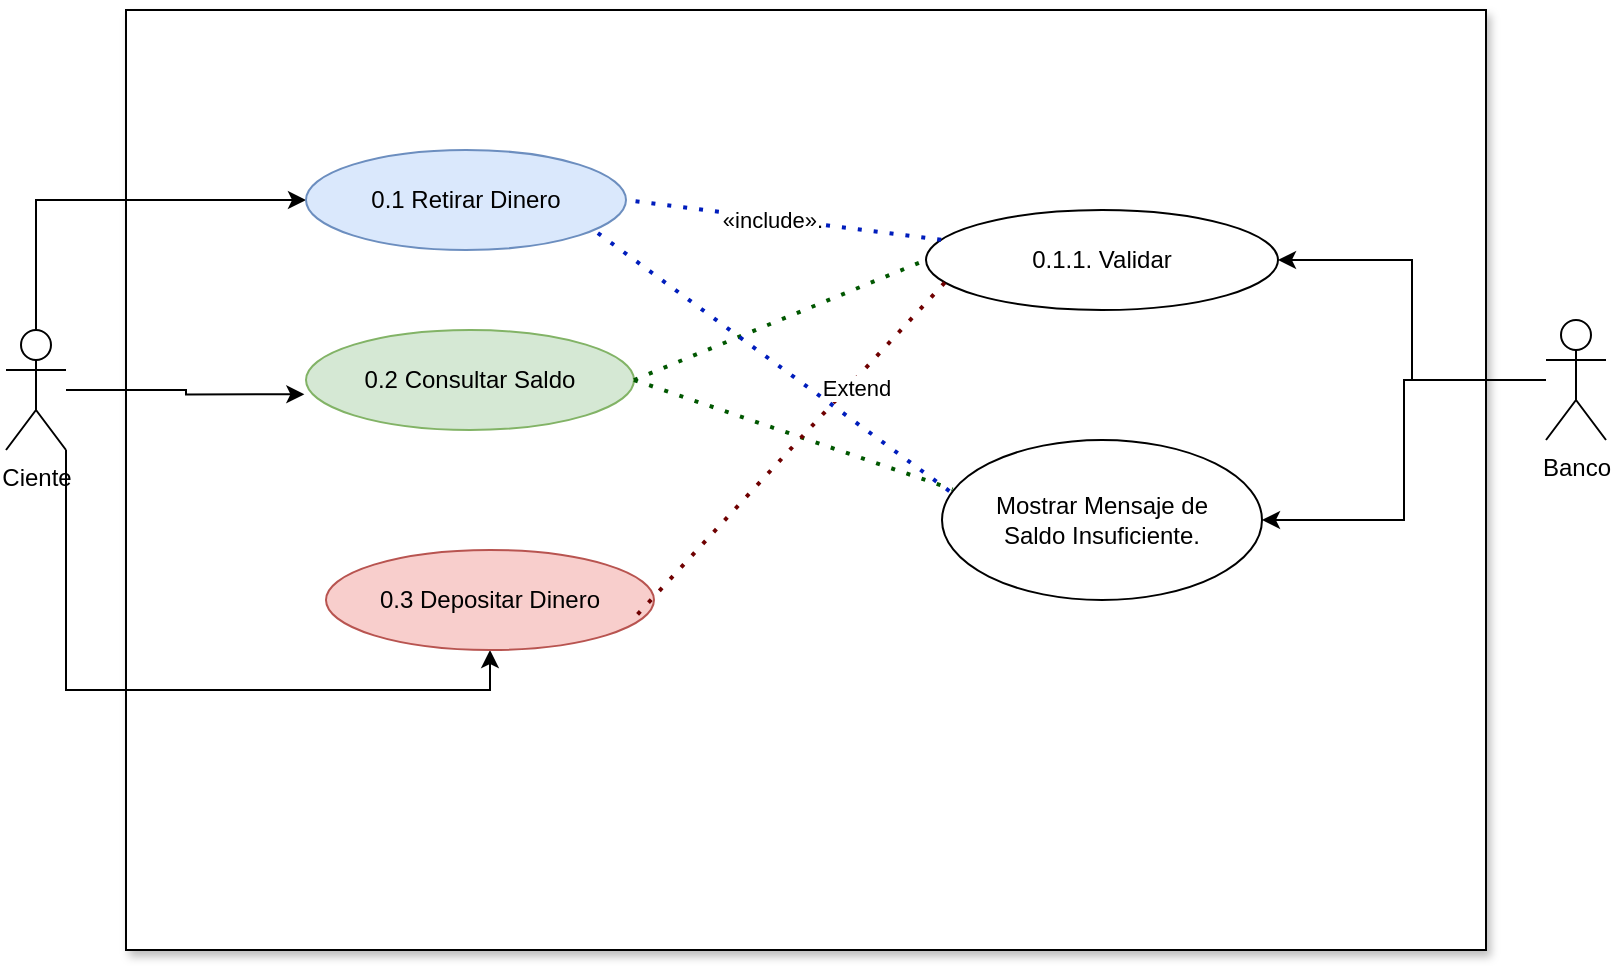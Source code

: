 <mxfile version="26.0.14">
  <diagram name="Página-1" id="tWMWk7vwW38Ka4dlE-s7">
    <mxGraphModel dx="1434" dy="746" grid="1" gridSize="10" guides="1" tooltips="1" connect="1" arrows="1" fold="1" page="1" pageScale="1" pageWidth="827" pageHeight="1169" math="0" shadow="0">
      <root>
        <mxCell id="0" />
        <mxCell id="1" parent="0" />
        <mxCell id="SNL9erzOYmYFDCcE5JRN-21" value="" style="rounded=0;whiteSpace=wrap;html=1;glass=0;shadow=1;" parent="1" vertex="1">
          <mxGeometry x="70" y="670" width="680" height="470" as="geometry" />
        </mxCell>
        <mxCell id="SNL9erzOYmYFDCcE5JRN-26" style="edgeStyle=orthogonalEdgeStyle;rounded=0;orthogonalLoop=1;jettySize=auto;html=1;" parent="1" source="SNL9erzOYmYFDCcE5JRN-20" target="SNL9erzOYmYFDCcE5JRN-23" edge="1">
          <mxGeometry relative="1" as="geometry">
            <Array as="points">
              <mxPoint x="25" y="765" />
            </Array>
          </mxGeometry>
        </mxCell>
        <mxCell id="SNL9erzOYmYFDCcE5JRN-28" style="edgeStyle=orthogonalEdgeStyle;rounded=0;orthogonalLoop=1;jettySize=auto;html=1;entryX=0.5;entryY=1;entryDx=0;entryDy=0;" parent="1" source="SNL9erzOYmYFDCcE5JRN-20" target="SNL9erzOYmYFDCcE5JRN-25" edge="1">
          <mxGeometry relative="1" as="geometry">
            <Array as="points">
              <mxPoint x="40" y="1010" />
              <mxPoint x="252" y="1010" />
            </Array>
          </mxGeometry>
        </mxCell>
        <mxCell id="SNL9erzOYmYFDCcE5JRN-20" value="&lt;span style=&quot;background-color: transparent; color: light-dark(rgb(0, 0, 0), rgb(255, 255, 255));&quot;&gt;Ciente&lt;/span&gt;&lt;div&gt;&lt;div&gt;&lt;font style=&quot;vertical-align: inherit;&quot;&gt;&lt;font style=&quot;vertical-align: inherit;&quot;&gt;&lt;br&gt;&lt;/font&gt;&lt;/font&gt;&lt;/div&gt;&lt;/div&gt;" style="shape=umlActor;verticalLabelPosition=bottom;verticalAlign=top;html=1;outlineConnect=0;" parent="1" vertex="1">
          <mxGeometry x="10" y="830" width="30" height="60" as="geometry" />
        </mxCell>
        <mxCell id="SNL9erzOYmYFDCcE5JRN-23" value="0.1 Retirar Dinero" style="ellipse;whiteSpace=wrap;html=1;fillColor=#dae8fc;strokeColor=#6c8ebf;" parent="1" vertex="1">
          <mxGeometry x="160" y="740" width="160" height="50" as="geometry" />
        </mxCell>
        <mxCell id="SNL9erzOYmYFDCcE5JRN-24" value="0.2 Consultar Saldo" style="ellipse;whiteSpace=wrap;html=1;fillColor=#d5e8d4;strokeColor=#82b366;" parent="1" vertex="1">
          <mxGeometry x="160" y="830" width="164" height="50" as="geometry" />
        </mxCell>
        <mxCell id="SNL9erzOYmYFDCcE5JRN-25" value="0.3 Depositar Dinero" style="ellipse;whiteSpace=wrap;html=1;fillColor=#f8cecc;strokeColor=#b85450;" parent="1" vertex="1">
          <mxGeometry x="170" y="940" width="164" height="50" as="geometry" />
        </mxCell>
        <mxCell id="SNL9erzOYmYFDCcE5JRN-27" style="edgeStyle=orthogonalEdgeStyle;rounded=0;orthogonalLoop=1;jettySize=auto;html=1;entryX=-0.005;entryY=0.643;entryDx=0;entryDy=0;entryPerimeter=0;" parent="1" source="SNL9erzOYmYFDCcE5JRN-20" target="SNL9erzOYmYFDCcE5JRN-24" edge="1">
          <mxGeometry relative="1" as="geometry" />
        </mxCell>
        <mxCell id="SNL9erzOYmYFDCcE5JRN-29" value="0.1.1. Validar" style="ellipse;whiteSpace=wrap;html=1;" parent="1" vertex="1">
          <mxGeometry x="470" y="770" width="176" height="50" as="geometry" />
        </mxCell>
        <mxCell id="SNL9erzOYmYFDCcE5JRN-38" style="edgeStyle=orthogonalEdgeStyle;rounded=0;orthogonalLoop=1;jettySize=auto;html=1;entryX=1;entryY=0.5;entryDx=0;entryDy=0;" parent="1" source="SNL9erzOYmYFDCcE5JRN-30" target="SNL9erzOYmYFDCcE5JRN-29" edge="1">
          <mxGeometry relative="1" as="geometry" />
        </mxCell>
        <mxCell id="SNL9erzOYmYFDCcE5JRN-39" style="edgeStyle=orthogonalEdgeStyle;rounded=0;orthogonalLoop=1;jettySize=auto;html=1;entryX=1;entryY=0.5;entryDx=0;entryDy=0;" parent="1" source="SNL9erzOYmYFDCcE5JRN-30" target="SNL9erzOYmYFDCcE5JRN-31" edge="1">
          <mxGeometry relative="1" as="geometry" />
        </mxCell>
        <mxCell id="SNL9erzOYmYFDCcE5JRN-30" value="&lt;font style=&quot;vertical-align: inherit;&quot;&gt;&lt;font style=&quot;vertical-align: inherit;&quot;&gt;Banco&lt;/font&gt;&lt;/font&gt;" style="shape=umlActor;verticalLabelPosition=bottom;verticalAlign=top;html=1;outlineConnect=0;" parent="1" vertex="1">
          <mxGeometry x="780" y="825" width="30" height="60" as="geometry" />
        </mxCell>
        <mxCell id="SNL9erzOYmYFDCcE5JRN-31" value="&lt;div&gt;Mostrar Mensaje de&lt;/div&gt;&lt;div&gt;Saldo Insuficiente.&lt;/div&gt;" style="ellipse;whiteSpace=wrap;html=1;" parent="1" vertex="1">
          <mxGeometry x="478" y="885" width="160" height="80" as="geometry" />
        </mxCell>
        <mxCell id="SNL9erzOYmYFDCcE5JRN-32" value="" style="endArrow=none;dashed=1;html=1;dashPattern=1 3;strokeWidth=2;rounded=0;exitX=1;exitY=0.5;exitDx=0;exitDy=0;entryX=0;entryY=0.5;entryDx=0;entryDy=0;fillColor=#008a00;strokeColor=#005700;" parent="1" source="SNL9erzOYmYFDCcE5JRN-24" target="SNL9erzOYmYFDCcE5JRN-29" edge="1">
          <mxGeometry width="50" height="50" relative="1" as="geometry">
            <mxPoint x="390" y="920" as="sourcePoint" />
            <mxPoint x="440" y="870" as="targetPoint" />
          </mxGeometry>
        </mxCell>
        <mxCell id="SNL9erzOYmYFDCcE5JRN-33" value="" style="endArrow=none;dashed=1;html=1;dashPattern=1 3;strokeWidth=2;rounded=0;exitX=1;exitY=0.5;exitDx=0;exitDy=0;entryX=0.033;entryY=0.308;entryDx=0;entryDy=0;entryPerimeter=0;fillColor=#008a00;strokeColor=#005700;" parent="1" source="SNL9erzOYmYFDCcE5JRN-24" target="SNL9erzOYmYFDCcE5JRN-31" edge="1">
          <mxGeometry width="50" height="50" relative="1" as="geometry">
            <mxPoint x="334" y="865" as="sourcePoint" />
            <mxPoint x="480" y="805" as="targetPoint" />
          </mxGeometry>
        </mxCell>
        <mxCell id="SNL9erzOYmYFDCcE5JRN-34" value="" style="endArrow=none;dashed=1;html=1;dashPattern=1 3;strokeWidth=2;rounded=0;entryX=0.062;entryY=0.693;entryDx=0;entryDy=0;entryPerimeter=0;exitX=0.95;exitY=0.643;exitDx=0;exitDy=0;exitPerimeter=0;fillColor=#a20025;strokeColor=#6F0000;" parent="1" source="SNL9erzOYmYFDCcE5JRN-25" target="SNL9erzOYmYFDCcE5JRN-29" edge="1">
          <mxGeometry width="50" height="50" relative="1" as="geometry">
            <mxPoint x="334" y="865" as="sourcePoint" />
            <mxPoint x="493" y="920" as="targetPoint" />
            <Array as="points" />
          </mxGeometry>
        </mxCell>
        <mxCell id="SNL9erzOYmYFDCcE5JRN-41" value="Extend" style="edgeLabel;html=1;align=center;verticalAlign=middle;resizable=0;points=[];" parent="SNL9erzOYmYFDCcE5JRN-34" vertex="1" connectable="0">
          <mxGeometry x="0.378" y="-3" relative="1" as="geometry">
            <mxPoint as="offset" />
          </mxGeometry>
        </mxCell>
        <mxCell id="SNL9erzOYmYFDCcE5JRN-36" value="" style="endArrow=none;dashed=1;html=1;dashPattern=1 3;strokeWidth=2;rounded=0;entryX=1;entryY=0.5;entryDx=0;entryDy=0;fillColor=#0050ef;strokeColor=#001DBC;" parent="1" source="SNL9erzOYmYFDCcE5JRN-29" target="SNL9erzOYmYFDCcE5JRN-23" edge="1">
          <mxGeometry width="50" height="50" relative="1" as="geometry">
            <mxPoint x="390" y="920" as="sourcePoint" />
            <mxPoint x="440" y="870" as="targetPoint" />
          </mxGeometry>
        </mxCell>
        <mxCell id="SNL9erzOYmYFDCcE5JRN-40" value="«include»." style="edgeLabel;html=1;align=center;verticalAlign=middle;resizable=0;points=[];" parent="SNL9erzOYmYFDCcE5JRN-36" vertex="1" connectable="0">
          <mxGeometry x="0.079" y="1" relative="1" as="geometry">
            <mxPoint as="offset" />
          </mxGeometry>
        </mxCell>
        <mxCell id="SNL9erzOYmYFDCcE5JRN-37" value="" style="endArrow=none;dashed=1;html=1;dashPattern=1 3;strokeWidth=2;rounded=0;exitX=0.023;exitY=0.319;exitDx=0;exitDy=0;exitPerimeter=0;entryX=0.896;entryY=0.793;entryDx=0;entryDy=0;entryPerimeter=0;fillColor=#0050ef;strokeColor=#001DBC;" parent="1" source="SNL9erzOYmYFDCcE5JRN-31" target="SNL9erzOYmYFDCcE5JRN-23" edge="1">
          <mxGeometry width="50" height="50" relative="1" as="geometry">
            <mxPoint x="488" y="795" as="sourcePoint" />
            <mxPoint x="330" y="775" as="targetPoint" />
          </mxGeometry>
        </mxCell>
      </root>
    </mxGraphModel>
  </diagram>
</mxfile>
